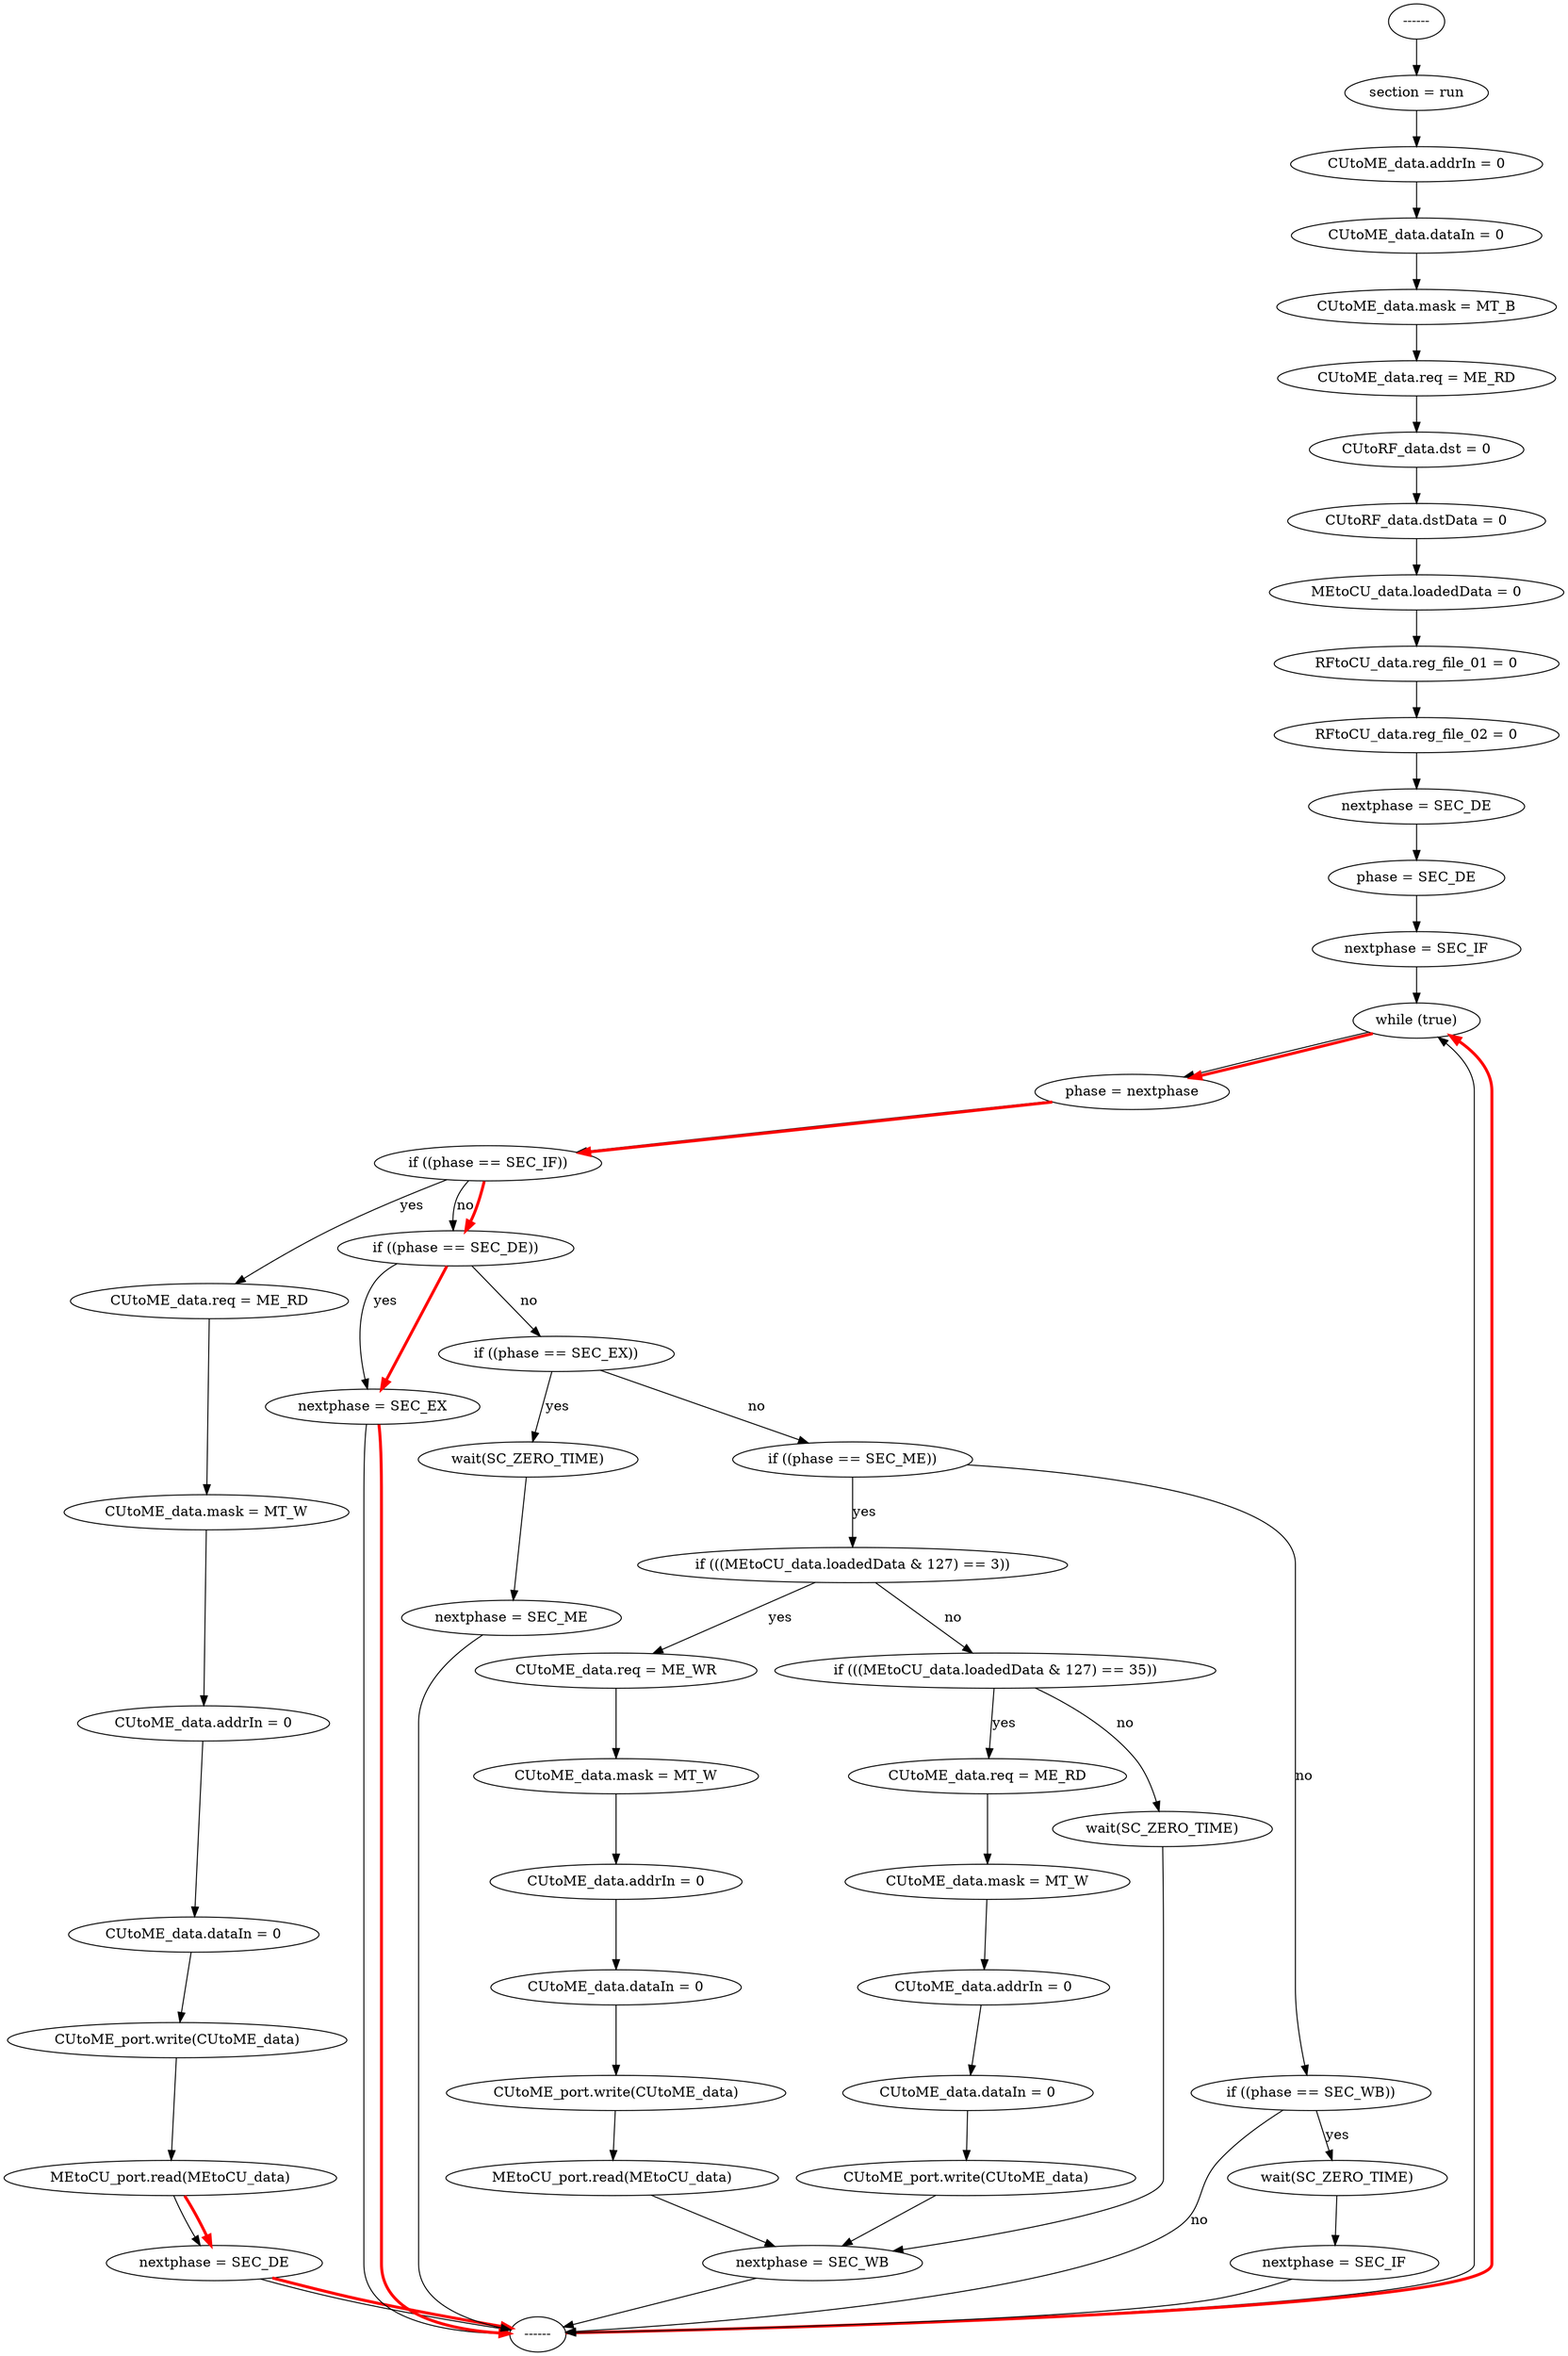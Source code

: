 digraph Spurious {  graph [rankdir=TD];  
state_0[ label = "------"];
state_1[ label = "section = run"];
state_2[ label = "CUtoME_data.addrIn = 0"];
state_3[ label = "CUtoME_data.dataIn = 0"];
state_4[ label = "CUtoME_data.mask = MT_B"];
state_5[ label = "CUtoME_data.req = ME_RD"];
state_6[ label = "CUtoRF_data.dst = 0"];
state_7[ label = "CUtoRF_data.dstData = 0"];
state_8[ label = "MEtoCU_data.loadedData = 0"];
state_9[ label = "RFtoCU_data.reg_file_01 = 0"];
state_10[ label = "RFtoCU_data.reg_file_02 = 0"];
state_11[ label = "nextphase = SEC_DE"];
state_12[ label = "phase = SEC_DE"];
state_13[ label = "nextphase = SEC_IF"];
state_14[ label = "while (true)"];
state_15[ label = "phase = nextphase"];
state_16[ label = "if ((phase == SEC_IF))"];
state_17[ label = "CUtoME_data.req = ME_RD"];
state_18[ label = "CUtoME_data.mask = MT_W"];
state_19[ label = "CUtoME_data.addrIn = 0"];
state_20[ label = "CUtoME_data.dataIn = 0"];
state_21[ label = "CUtoME_port.write(CUtoME_data)"];
state_22[ label = "MEtoCU_port.read(MEtoCU_data)"];
state_23[ label = "nextphase = SEC_DE"];
state_24[ label = "------"];
state_25[ label = "if ((phase == SEC_DE))"];
state_26[ label = "nextphase = SEC_EX"];
state_27[ label = "if ((phase == SEC_EX))"];
state_28[ label = "wait(SC_ZERO_TIME)"];
state_29[ label = "nextphase = SEC_ME"];
state_30[ label = "if ((phase == SEC_ME))"];
state_31[ label = "if (((MEtoCU_data.loadedData & 127) == 3))"];
state_32[ label = "CUtoME_data.req = ME_WR"];
state_33[ label = "CUtoME_data.mask = MT_W"];
state_34[ label = "CUtoME_data.addrIn = 0"];
state_35[ label = "CUtoME_data.dataIn = 0"];
state_36[ label = "CUtoME_port.write(CUtoME_data)"];
state_37[ label = "MEtoCU_port.read(MEtoCU_data)"];
state_38[ label = "nextphase = SEC_WB"];
state_39[ label = "if (((MEtoCU_data.loadedData & 127) == 35))"];
state_40[ label = "CUtoME_data.req = ME_RD"];
state_41[ label = "CUtoME_data.mask = MT_W"];
state_42[ label = "CUtoME_data.addrIn = 0"];
state_43[ label = "CUtoME_data.dataIn = 0"];
state_44[ label = "CUtoME_port.write(CUtoME_data)"];
state_45[ label = "wait(SC_ZERO_TIME)"];
state_46[ label = "if ((phase == SEC_WB))"];
state_47[ label = "wait(SC_ZERO_TIME)"];
state_48[ label = "nextphase = SEC_IF"];

state_0 -> state_1;
state_1 -> state_2;
state_2 -> state_3;
state_3 -> state_4;
state_4 -> state_5;
state_5 -> state_6;
state_6 -> state_7;
state_7 -> state_8;
state_8 -> state_9;
state_9 -> state_10;
state_10 -> state_11;
state_11 -> state_12;
state_12 -> state_13;
state_13 -> state_14;
state_14 -> state_15;
state_15 -> state_16;
state_16 -> state_17[label = "yes"];
state_16 -> state_25[label = "no"];
state_17 -> state_18;
state_18 -> state_19;
state_19 -> state_20;
state_20 -> state_21;
state_21 -> state_22;
state_22 -> state_23;
state_23 -> state_24;
state_24 -> state_14;
state_25 -> state_26[label = "yes"];
state_25 -> state_27[label = "no"];
state_26 -> state_24;
state_27 -> state_28[label = "yes"];
state_27 -> state_30[label = "no"];
state_28 -> state_29;
state_29 -> state_24;
state_30 -> state_31[label = "yes"];
state_30 -> state_46[label = "no"];
state_31 -> state_32[label = "yes"];
state_31 -> state_39[label = "no"];
state_32 -> state_33;
state_33 -> state_34;
state_34 -> state_35;
state_35 -> state_36;
state_36 -> state_37;
state_37 -> state_38;
state_38 -> state_24;
state_39 -> state_40[label = "yes"];
state_39 -> state_45[label = "no"];
state_40 -> state_41;
state_41 -> state_42;
state_42 -> state_43;
state_43 -> state_44;
state_44 -> state_38;
state_45 -> state_38;
state_46 -> state_47[label = "yes"];
state_46 -> state_24[label = "no"];
state_47 -> state_48;
state_48 -> state_24;

state_22 -> state_23[color=red,penwidth=3.0];
state_23 -> state_24[color=red,penwidth=3.0];
state_24 -> state_14[color=red,penwidth=3.0];
state_14 -> state_15[color=red,penwidth=3.0];
state_15 -> state_16[color=red,penwidth=3.0];
state_16 -> state_25[color=red,penwidth=3.0];
state_25 -> state_26[color=red,penwidth=3.0];
state_26 -> state_24[color=red,penwidth=3.0];
}
